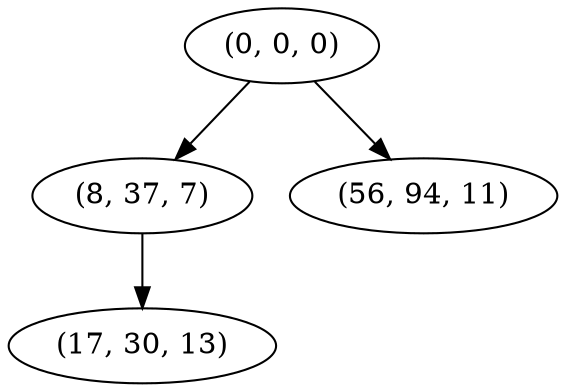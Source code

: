 digraph tree {
    "(0, 0, 0)";
    "(8, 37, 7)";
    "(17, 30, 13)";
    "(56, 94, 11)";
    "(0, 0, 0)" -> "(8, 37, 7)";
    "(0, 0, 0)" -> "(56, 94, 11)";
    "(8, 37, 7)" -> "(17, 30, 13)";
}
